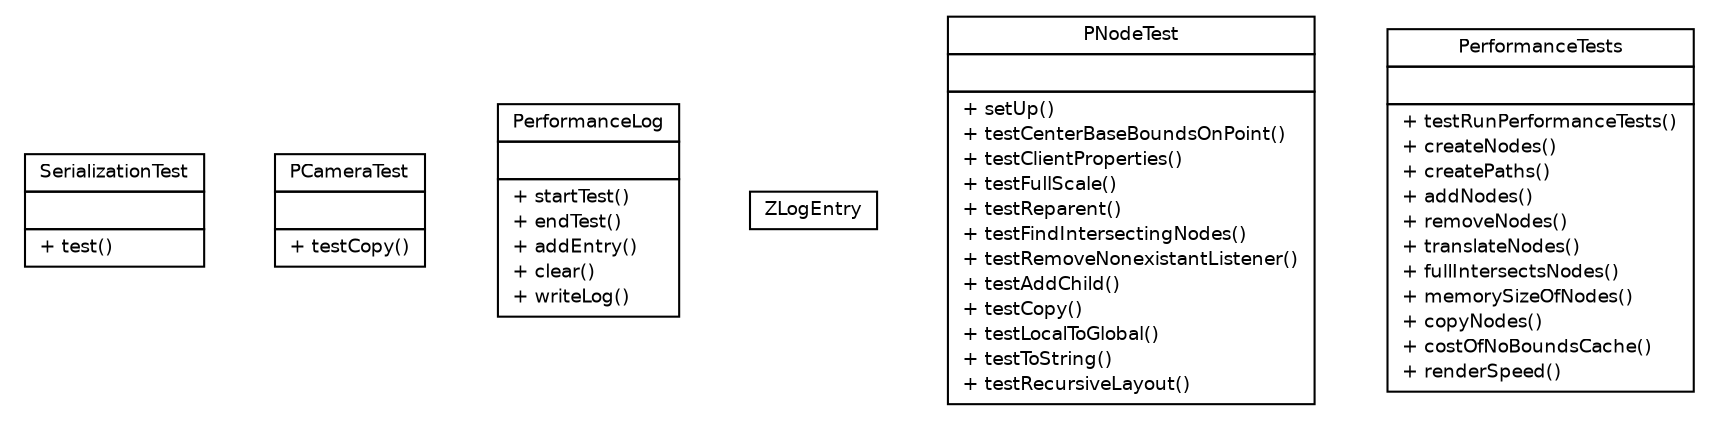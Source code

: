 #!/usr/local/bin/dot
#
# Class diagram 
# Generated by UmlGraph version 4.6 (http://www.spinellis.gr/sw/umlgraph)
#

digraph G {
	edge [fontname="Helvetica",fontsize=10,labelfontname="Helvetica",labelfontsize=10];
	node [fontname="Helvetica",fontsize=10,shape=plaintext];
	// edu.umd.cs.piccolo.SerializationTest
	c45 [label=<<table border="0" cellborder="1" cellspacing="0" cellpadding="2" port="p" href="./SerializationTest.html">
		<tr><td><table border="0" cellspacing="0" cellpadding="1">
			<tr><td> SerializationTest </td></tr>
		</table></td></tr>
		<tr><td><table border="0" cellspacing="0" cellpadding="1">
			<tr><td align="left">  </td></tr>
		</table></td></tr>
		<tr><td><table border="0" cellspacing="0" cellpadding="1">
			<tr><td align="left"> + test() </td></tr>
		</table></td></tr>
		</table>>, fontname="Helvetica", fontcolor="black", fontsize=9.0];
	// edu.umd.cs.piccolo.PCameraTest
	c46 [label=<<table border="0" cellborder="1" cellspacing="0" cellpadding="2" port="p" href="./PCameraTest.html">
		<tr><td><table border="0" cellspacing="0" cellpadding="1">
			<tr><td> PCameraTest </td></tr>
		</table></td></tr>
		<tr><td><table border="0" cellspacing="0" cellpadding="1">
			<tr><td align="left">  </td></tr>
		</table></td></tr>
		<tr><td><table border="0" cellspacing="0" cellpadding="1">
			<tr><td align="left"> + testCopy() </td></tr>
		</table></td></tr>
		</table>>, fontname="Helvetica", fontcolor="black", fontsize=9.0];
	// edu.umd.cs.piccolo.PerformanceLog
	c47 [label=<<table border="0" cellborder="1" cellspacing="0" cellpadding="2" port="p" href="./PerformanceLog.html">
		<tr><td><table border="0" cellspacing="0" cellpadding="1">
			<tr><td> PerformanceLog </td></tr>
		</table></td></tr>
		<tr><td><table border="0" cellspacing="0" cellpadding="1">
			<tr><td align="left">  </td></tr>
		</table></td></tr>
		<tr><td><table border="0" cellspacing="0" cellpadding="1">
			<tr><td align="left"> + startTest() </td></tr>
			<tr><td align="left"> + endTest() </td></tr>
			<tr><td align="left"> + addEntry() </td></tr>
			<tr><td align="left"> + clear() </td></tr>
			<tr><td align="left"> + writeLog() </td></tr>
		</table></td></tr>
		</table>>, fontname="Helvetica", fontcolor="black", fontsize=9.0];
	// edu.umd.cs.piccolo.PerformanceLog.ZLogEntry
	c48 [label=<<table border="0" cellborder="1" cellspacing="0" cellpadding="2" port="p" href="./PerformanceLog.ZLogEntry.html">
		<tr><td><table border="0" cellspacing="0" cellpadding="1">
			<tr><td> ZLogEntry </td></tr>
		</table></td></tr>
		</table>>, fontname="Helvetica", fontcolor="black", fontsize=9.0];
	// edu.umd.cs.piccolo.PNodeTest
	c49 [label=<<table border="0" cellborder="1" cellspacing="0" cellpadding="2" port="p" href="./PNodeTest.html">
		<tr><td><table border="0" cellspacing="0" cellpadding="1">
			<tr><td> PNodeTest </td></tr>
		</table></td></tr>
		<tr><td><table border="0" cellspacing="0" cellpadding="1">
			<tr><td align="left">  </td></tr>
		</table></td></tr>
		<tr><td><table border="0" cellspacing="0" cellpadding="1">
			<tr><td align="left"> + setUp() </td></tr>
			<tr><td align="left"> + testCenterBaseBoundsOnPoint() </td></tr>
			<tr><td align="left"> + testClientProperties() </td></tr>
			<tr><td align="left"> + testFullScale() </td></tr>
			<tr><td align="left"> + testReparent() </td></tr>
			<tr><td align="left"> + testFindIntersectingNodes() </td></tr>
			<tr><td align="left"> + testRemoveNonexistantListener() </td></tr>
			<tr><td align="left"> + testAddChild() </td></tr>
			<tr><td align="left"> + testCopy() </td></tr>
			<tr><td align="left"> + testLocalToGlobal() </td></tr>
			<tr><td align="left"> + testToString() </td></tr>
			<tr><td align="left"> + testRecursiveLayout() </td></tr>
		</table></td></tr>
		</table>>, fontname="Helvetica", fontcolor="black", fontsize=9.0];
	// edu.umd.cs.piccolo.PerformanceTests
	c50 [label=<<table border="0" cellborder="1" cellspacing="0" cellpadding="2" port="p" href="./PerformanceTests.html">
		<tr><td><table border="0" cellspacing="0" cellpadding="1">
			<tr><td> PerformanceTests </td></tr>
		</table></td></tr>
		<tr><td><table border="0" cellspacing="0" cellpadding="1">
			<tr><td align="left">  </td></tr>
		</table></td></tr>
		<tr><td><table border="0" cellspacing="0" cellpadding="1">
			<tr><td align="left"> + testRunPerformanceTests() </td></tr>
			<tr><td align="left"> + createNodes() </td></tr>
			<tr><td align="left"> + createPaths() </td></tr>
			<tr><td align="left"> + addNodes() </td></tr>
			<tr><td align="left"> + removeNodes() </td></tr>
			<tr><td align="left"> + translateNodes() </td></tr>
			<tr><td align="left"> + fullIntersectsNodes() </td></tr>
			<tr><td align="left"> + memorySizeOfNodes() </td></tr>
			<tr><td align="left"> + copyNodes() </td></tr>
			<tr><td align="left"> + costOfNoBoundsCache() </td></tr>
			<tr><td align="left"> + renderSpeed() </td></tr>
		</table></td></tr>
		</table>>, fontname="Helvetica", fontcolor="black", fontsize=9.0];
}

